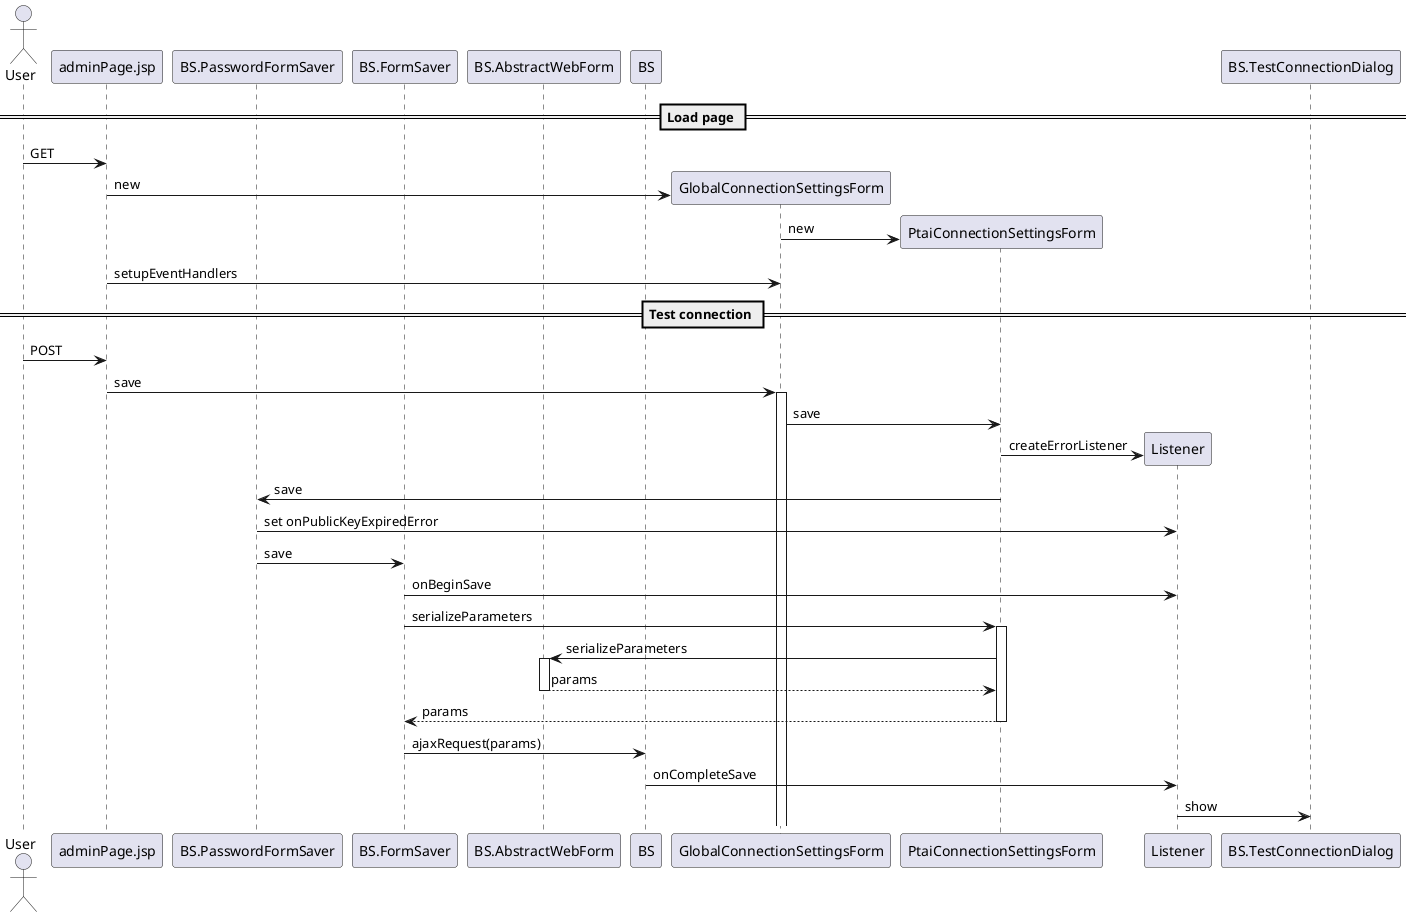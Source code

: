 @startuml
actor User
participant adminPage.jsp
participant BS.PasswordFormSaver
participant BS.FormSaver
participant BS.AbstractWebForm
participant BS
== Load page ==
User -> adminPage.jsp : GET
create GlobalConnectionSettingsForm
adminPage.jsp -> GlobalConnectionSettingsForm : new
create PtaiConnectionSettingsForm
GlobalConnectionSettingsForm -> PtaiConnectionSettingsForm : new
adminPage.jsp -> GlobalConnectionSettingsForm : setupEventHandlers
== Test connection ==
User -> adminPage.jsp : POST
adminPage.jsp -> GlobalConnectionSettingsForm : save
activate GlobalConnectionSettingsForm
GlobalConnectionSettingsForm -> PtaiConnectionSettingsForm : save
create Listener
PtaiConnectionSettingsForm -> Listener : createErrorListener
PtaiConnectionSettingsForm -> BS.PasswordFormSaver : save
BS.PasswordFormSaver -> Listener : set onPublicKeyExpiredError
BS.PasswordFormSaver -> BS.FormSaver : save
BS.FormSaver -> Listener : onBeginSave
BS.FormSaver -> PtaiConnectionSettingsForm : serializeParameters
activate PtaiConnectionSettingsForm
PtaiConnectionSettingsForm -> BS.AbstractWebForm : serializeParameters
activate BS.AbstractWebForm
BS.AbstractWebForm --> PtaiConnectionSettingsForm : params
deactivate BS.AbstractWebForm
PtaiConnectionSettingsForm --> BS.FormSaver : params
deactivate PtaiConnectionSettingsForm
BS.FormSaver -> BS : ajaxRequest(params)
BS -> Listener : onCompleteSave
Listener -> BS.TestConnectionDialog : show
@enduml